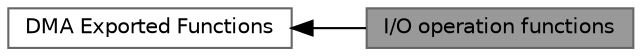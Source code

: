 digraph "I/O operation functions"
{
 // LATEX_PDF_SIZE
  bgcolor="transparent";
  edge [fontname=Helvetica,fontsize=10,labelfontname=Helvetica,labelfontsize=10];
  node [fontname=Helvetica,fontsize=10,shape=box,height=0.2,width=0.4];
  rankdir=LR;
  Node2 [id="Node000002",label="DMA Exported Functions",height=0.2,width=0.4,color="grey40", fillcolor="white", style="filled",URL="$group__DMA__Exported__Functions.html",tooltip="DMA Exported functions."];
  Node1 [id="Node000001",label="I/O operation functions",height=0.2,width=0.4,color="gray40", fillcolor="grey60", style="filled", fontcolor="black",tooltip="I/O operation functions"];
  Node2->Node1 [shape=plaintext, dir="back", style="solid"];
}
